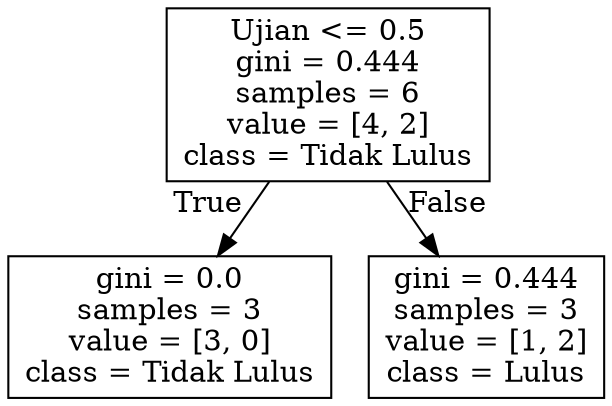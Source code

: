 digraph Tree {
node [shape=box] ;
0 [label="Ujian <= 0.5\ngini = 0.444\nsamples = 6\nvalue = [4, 2]\nclass = Tidak Lulus"] ;
1 [label="gini = 0.0\nsamples = 3\nvalue = [3, 0]\nclass = Tidak Lulus"] ;
0 -> 1 [labeldistance=2.5, labelangle=45, headlabel="True"] ;
2 [label="gini = 0.444\nsamples = 3\nvalue = [1, 2]\nclass = Lulus"] ;
0 -> 2 [labeldistance=2.5, labelangle=-45, headlabel="False"] ;
}